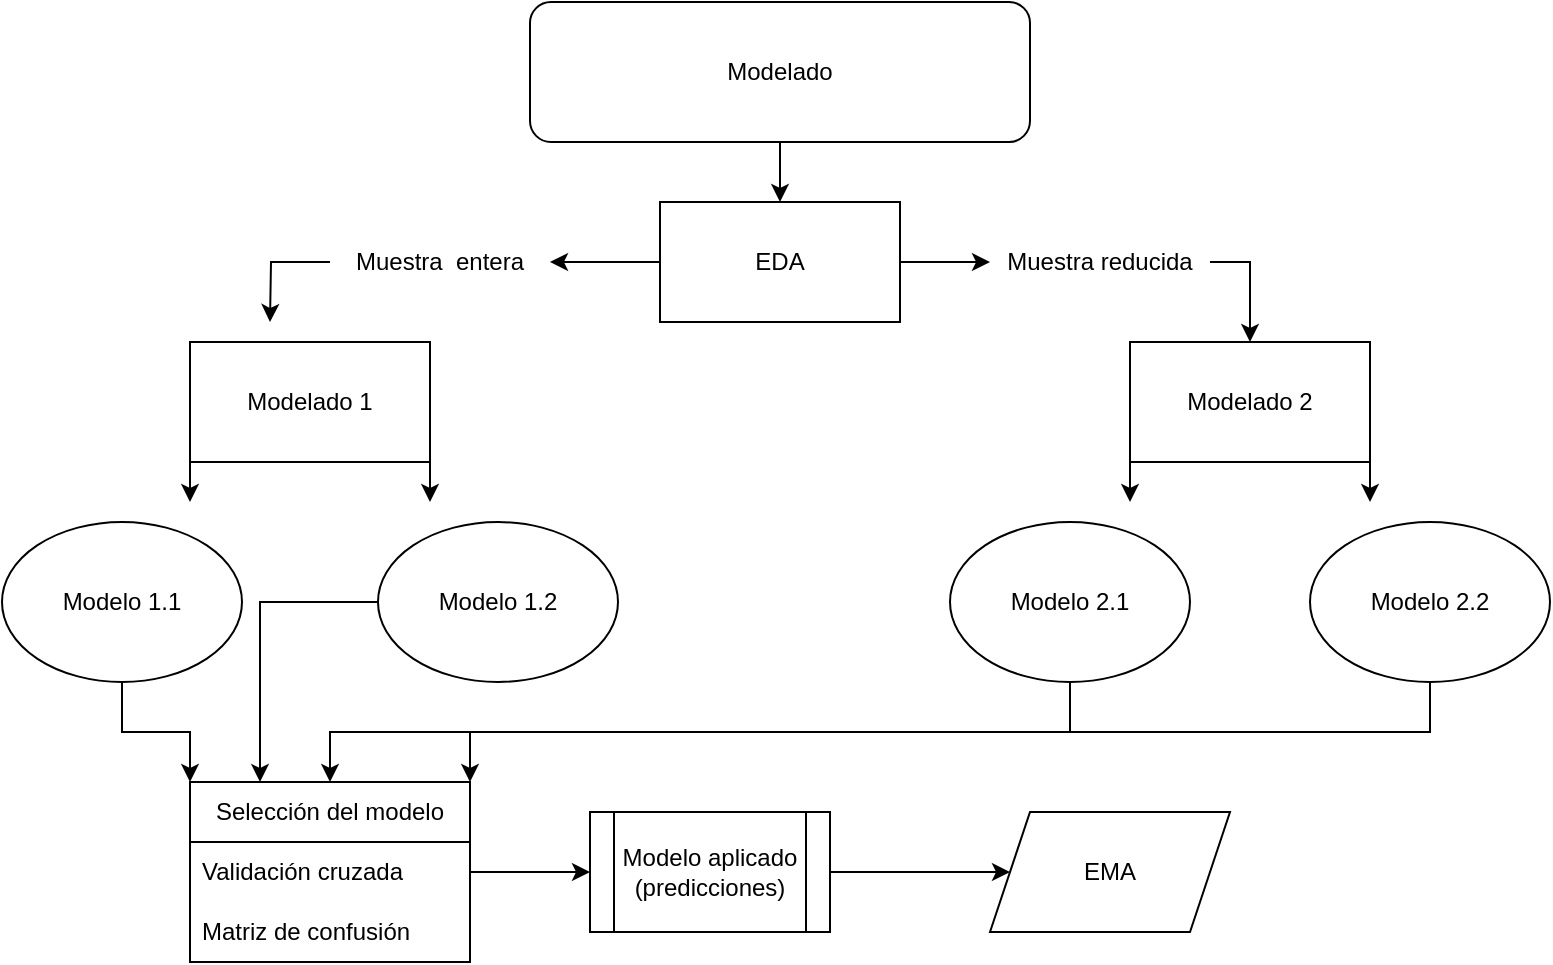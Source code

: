 <mxfile version="21.2.3" type="github">
  <diagram name="Página-1" id="3L4wR_7pq2LCs9swwZR0">
    <mxGraphModel dx="820" dy="429" grid="1" gridSize="10" guides="1" tooltips="1" connect="1" arrows="1" fold="1" page="1" pageScale="1" pageWidth="827" pageHeight="1169" math="0" shadow="0">
      <root>
        <mxCell id="0" />
        <mxCell id="1" parent="0" />
        <mxCell id="HhwuEP4Uwm3CH9VPZxPr-25" style="edgeStyle=orthogonalEdgeStyle;rounded=0;orthogonalLoop=1;jettySize=auto;html=1;exitX=0.5;exitY=1;exitDx=0;exitDy=0;entryX=0.5;entryY=0;entryDx=0;entryDy=0;" parent="1" source="ZpGBJDUqC5GNQVEPb1LD-1" target="ZpGBJDUqC5GNQVEPb1LD-2" edge="1">
          <mxGeometry relative="1" as="geometry" />
        </mxCell>
        <mxCell id="ZpGBJDUqC5GNQVEPb1LD-1" value="Modelado" style="rounded=1;whiteSpace=wrap;html=1;" parent="1" vertex="1">
          <mxGeometry x="310" y="40" width="250" height="70" as="geometry" />
        </mxCell>
        <mxCell id="25a5C4nNvtbBR-R8CF3t-2" style="edgeStyle=orthogonalEdgeStyle;rounded=0;orthogonalLoop=1;jettySize=auto;html=1;exitX=0;exitY=0.5;exitDx=0;exitDy=0;" parent="1" source="ZpGBJDUqC5GNQVEPb1LD-2" edge="1">
          <mxGeometry relative="1" as="geometry">
            <mxPoint x="320" y="170" as="targetPoint" />
          </mxGeometry>
        </mxCell>
        <mxCell id="HhwuEP4Uwm3CH9VPZxPr-2" style="edgeStyle=orthogonalEdgeStyle;rounded=0;orthogonalLoop=1;jettySize=auto;html=1;exitX=1;exitY=0.5;exitDx=0;exitDy=0;" parent="1" source="ZpGBJDUqC5GNQVEPb1LD-2" target="HhwuEP4Uwm3CH9VPZxPr-1" edge="1">
          <mxGeometry relative="1" as="geometry" />
        </mxCell>
        <mxCell id="ZpGBJDUqC5GNQVEPb1LD-2" value="EDA" style="rounded=0;whiteSpace=wrap;html=1;" parent="1" vertex="1">
          <mxGeometry x="375" y="140" width="120" height="60" as="geometry" />
        </mxCell>
        <mxCell id="HhwuEP4Uwm3CH9VPZxPr-5" style="edgeStyle=orthogonalEdgeStyle;rounded=0;orthogonalLoop=1;jettySize=auto;html=1;exitX=0;exitY=1;exitDx=0;exitDy=0;" parent="1" source="ZpGBJDUqC5GNQVEPb1LD-3" edge="1">
          <mxGeometry relative="1" as="geometry">
            <mxPoint x="140" y="290" as="targetPoint" />
          </mxGeometry>
        </mxCell>
        <mxCell id="HhwuEP4Uwm3CH9VPZxPr-6" style="edgeStyle=orthogonalEdgeStyle;rounded=0;orthogonalLoop=1;jettySize=auto;html=1;exitX=1;exitY=1;exitDx=0;exitDy=0;" parent="1" source="ZpGBJDUqC5GNQVEPb1LD-3" edge="1">
          <mxGeometry relative="1" as="geometry">
            <mxPoint x="260" y="290" as="targetPoint" />
          </mxGeometry>
        </mxCell>
        <mxCell id="ZpGBJDUqC5GNQVEPb1LD-3" value="Modelado 1" style="rounded=0;whiteSpace=wrap;html=1;" parent="1" vertex="1">
          <mxGeometry x="140" y="210" width="120" height="60" as="geometry" />
        </mxCell>
        <mxCell id="HhwuEP4Uwm3CH9VPZxPr-7" style="edgeStyle=orthogonalEdgeStyle;rounded=0;orthogonalLoop=1;jettySize=auto;html=1;exitX=0;exitY=1;exitDx=0;exitDy=0;" parent="1" source="ZpGBJDUqC5GNQVEPb1LD-4" edge="1">
          <mxGeometry relative="1" as="geometry">
            <mxPoint x="610" y="290" as="targetPoint" />
          </mxGeometry>
        </mxCell>
        <mxCell id="HhwuEP4Uwm3CH9VPZxPr-8" style="edgeStyle=orthogonalEdgeStyle;rounded=0;orthogonalLoop=1;jettySize=auto;html=1;exitX=1;exitY=1;exitDx=0;exitDy=0;" parent="1" source="ZpGBJDUqC5GNQVEPb1LD-4" edge="1">
          <mxGeometry relative="1" as="geometry">
            <mxPoint x="730" y="290" as="targetPoint" />
          </mxGeometry>
        </mxCell>
        <mxCell id="ZpGBJDUqC5GNQVEPb1LD-4" value="Modelado 2" style="rounded=0;whiteSpace=wrap;html=1;" parent="1" vertex="1">
          <mxGeometry x="610" y="210" width="120" height="60" as="geometry" />
        </mxCell>
        <mxCell id="Ez8IhyN822QyKc6p0SU0-7" style="edgeStyle=orthogonalEdgeStyle;rounded=0;orthogonalLoop=1;jettySize=auto;html=1;entryX=0;entryY=0;entryDx=0;entryDy=0;" edge="1" parent="1" source="ZpGBJDUqC5GNQVEPb1LD-6" target="HhwuEP4Uwm3CH9VPZxPr-18">
          <mxGeometry relative="1" as="geometry" />
        </mxCell>
        <mxCell id="ZpGBJDUqC5GNQVEPb1LD-6" value="Modelo 1.1" style="ellipse;whiteSpace=wrap;html=1;" parent="1" vertex="1">
          <mxGeometry x="46" y="300" width="120" height="80" as="geometry" />
        </mxCell>
        <mxCell id="Ez8IhyN822QyKc6p0SU0-2" style="edgeStyle=orthogonalEdgeStyle;rounded=0;orthogonalLoop=1;jettySize=auto;html=1;exitX=0;exitY=0.5;exitDx=0;exitDy=0;entryX=0.25;entryY=0;entryDx=0;entryDy=0;" edge="1" parent="1" source="ZpGBJDUqC5GNQVEPb1LD-7" target="HhwuEP4Uwm3CH9VPZxPr-18">
          <mxGeometry relative="1" as="geometry" />
        </mxCell>
        <mxCell id="ZpGBJDUqC5GNQVEPb1LD-7" value="Modelo 1.2" style="ellipse;whiteSpace=wrap;html=1;" parent="1" vertex="1">
          <mxGeometry x="234" y="300" width="120" height="80" as="geometry" />
        </mxCell>
        <mxCell id="Ez8IhyN822QyKc6p0SU0-5" style="edgeStyle=orthogonalEdgeStyle;rounded=0;orthogonalLoop=1;jettySize=auto;html=1;exitX=0.5;exitY=1;exitDx=0;exitDy=0;entryX=0.5;entryY=0;entryDx=0;entryDy=0;" edge="1" parent="1" source="ZpGBJDUqC5GNQVEPb1LD-8" target="HhwuEP4Uwm3CH9VPZxPr-18">
          <mxGeometry relative="1" as="geometry" />
        </mxCell>
        <mxCell id="ZpGBJDUqC5GNQVEPb1LD-8" value="Modelo 2.1" style="ellipse;whiteSpace=wrap;html=1;" parent="1" vertex="1">
          <mxGeometry x="520" y="300" width="120" height="80" as="geometry" />
        </mxCell>
        <mxCell id="Ez8IhyN822QyKc6p0SU0-6" style="edgeStyle=orthogonalEdgeStyle;rounded=0;orthogonalLoop=1;jettySize=auto;html=1;exitX=0.5;exitY=1;exitDx=0;exitDy=0;entryX=1;entryY=0;entryDx=0;entryDy=0;" edge="1" parent="1" source="ZpGBJDUqC5GNQVEPb1LD-9" target="HhwuEP4Uwm3CH9VPZxPr-18">
          <mxGeometry relative="1" as="geometry" />
        </mxCell>
        <mxCell id="ZpGBJDUqC5GNQVEPb1LD-9" value="Modelo 2.2" style="ellipse;whiteSpace=wrap;html=1;" parent="1" vertex="1">
          <mxGeometry x="700" y="300" width="120" height="80" as="geometry" />
        </mxCell>
        <mxCell id="25a5C4nNvtbBR-R8CF3t-3" style="edgeStyle=orthogonalEdgeStyle;rounded=0;orthogonalLoop=1;jettySize=auto;html=1;exitX=0;exitY=0.5;exitDx=0;exitDy=0;" parent="1" source="25a5C4nNvtbBR-R8CF3t-1" edge="1">
          <mxGeometry relative="1" as="geometry">
            <mxPoint x="180" y="200" as="targetPoint" />
          </mxGeometry>
        </mxCell>
        <mxCell id="25a5C4nNvtbBR-R8CF3t-1" value="Muestra&amp;nbsp; entera" style="text;html=1;strokeColor=none;fillColor=none;align=center;verticalAlign=middle;whiteSpace=wrap;rounded=0;" parent="1" vertex="1">
          <mxGeometry x="210" y="155" width="110" height="30" as="geometry" />
        </mxCell>
        <mxCell id="HhwuEP4Uwm3CH9VPZxPr-3" style="edgeStyle=orthogonalEdgeStyle;rounded=0;orthogonalLoop=1;jettySize=auto;html=1;exitX=1;exitY=0.5;exitDx=0;exitDy=0;entryX=0.5;entryY=0;entryDx=0;entryDy=0;" parent="1" source="HhwuEP4Uwm3CH9VPZxPr-1" target="ZpGBJDUqC5GNQVEPb1LD-4" edge="1">
          <mxGeometry relative="1" as="geometry" />
        </mxCell>
        <mxCell id="HhwuEP4Uwm3CH9VPZxPr-1" value="Muestra reducida" style="text;html=1;strokeColor=none;fillColor=none;align=center;verticalAlign=middle;whiteSpace=wrap;rounded=0;" parent="1" vertex="1">
          <mxGeometry x="540" y="155" width="110" height="30" as="geometry" />
        </mxCell>
        <mxCell id="Ez8IhyN822QyKc6p0SU0-9" style="edgeStyle=orthogonalEdgeStyle;rounded=0;orthogonalLoop=1;jettySize=auto;html=1;exitX=1;exitY=0.5;exitDx=0;exitDy=0;" edge="1" parent="1" source="HhwuEP4Uwm3CH9VPZxPr-16" target="HhwuEP4Uwm3CH9VPZxPr-17">
          <mxGeometry relative="1" as="geometry" />
        </mxCell>
        <mxCell id="HhwuEP4Uwm3CH9VPZxPr-16" value="Modelo aplicado (predicciones)" style="shape=process;whiteSpace=wrap;html=1;backgroundOutline=1;" parent="1" vertex="1">
          <mxGeometry x="340" y="445" width="120" height="60" as="geometry" />
        </mxCell>
        <mxCell id="HhwuEP4Uwm3CH9VPZxPr-17" value="EMA" style="shape=parallelogram;perimeter=parallelogramPerimeter;whiteSpace=wrap;html=1;fixedSize=1;" parent="1" vertex="1">
          <mxGeometry x="540" y="445" width="120" height="60" as="geometry" />
        </mxCell>
        <mxCell id="HhwuEP4Uwm3CH9VPZxPr-18" value="Selección del modelo" style="swimlane;fontStyle=0;childLayout=stackLayout;horizontal=1;startSize=30;horizontalStack=0;resizeParent=1;resizeParentMax=0;resizeLast=0;collapsible=1;marginBottom=0;whiteSpace=wrap;html=1;" parent="1" vertex="1">
          <mxGeometry x="140" y="430" width="140" height="90" as="geometry" />
        </mxCell>
        <mxCell id="HhwuEP4Uwm3CH9VPZxPr-19" value="Validación cruzada" style="text;strokeColor=none;fillColor=none;align=left;verticalAlign=middle;spacingLeft=4;spacingRight=4;overflow=hidden;points=[[0,0.5],[1,0.5]];portConstraint=eastwest;rotatable=0;whiteSpace=wrap;html=1;" parent="HhwuEP4Uwm3CH9VPZxPr-18" vertex="1">
          <mxGeometry y="30" width="140" height="30" as="geometry" />
        </mxCell>
        <mxCell id="HhwuEP4Uwm3CH9VPZxPr-20" value="Matriz de confusión" style="text;strokeColor=none;fillColor=none;align=left;verticalAlign=middle;spacingLeft=4;spacingRight=4;overflow=hidden;points=[[0,0.5],[1,0.5]];portConstraint=eastwest;rotatable=0;whiteSpace=wrap;html=1;" parent="HhwuEP4Uwm3CH9VPZxPr-18" vertex="1">
          <mxGeometry y="60" width="140" height="30" as="geometry" />
        </mxCell>
        <mxCell id="Ez8IhyN822QyKc6p0SU0-8" style="edgeStyle=orthogonalEdgeStyle;rounded=0;orthogonalLoop=1;jettySize=auto;html=1;exitX=1;exitY=0.5;exitDx=0;exitDy=0;entryX=0;entryY=0.5;entryDx=0;entryDy=0;" edge="1" parent="1" source="HhwuEP4Uwm3CH9VPZxPr-19" target="HhwuEP4Uwm3CH9VPZxPr-16">
          <mxGeometry relative="1" as="geometry" />
        </mxCell>
      </root>
    </mxGraphModel>
  </diagram>
</mxfile>
